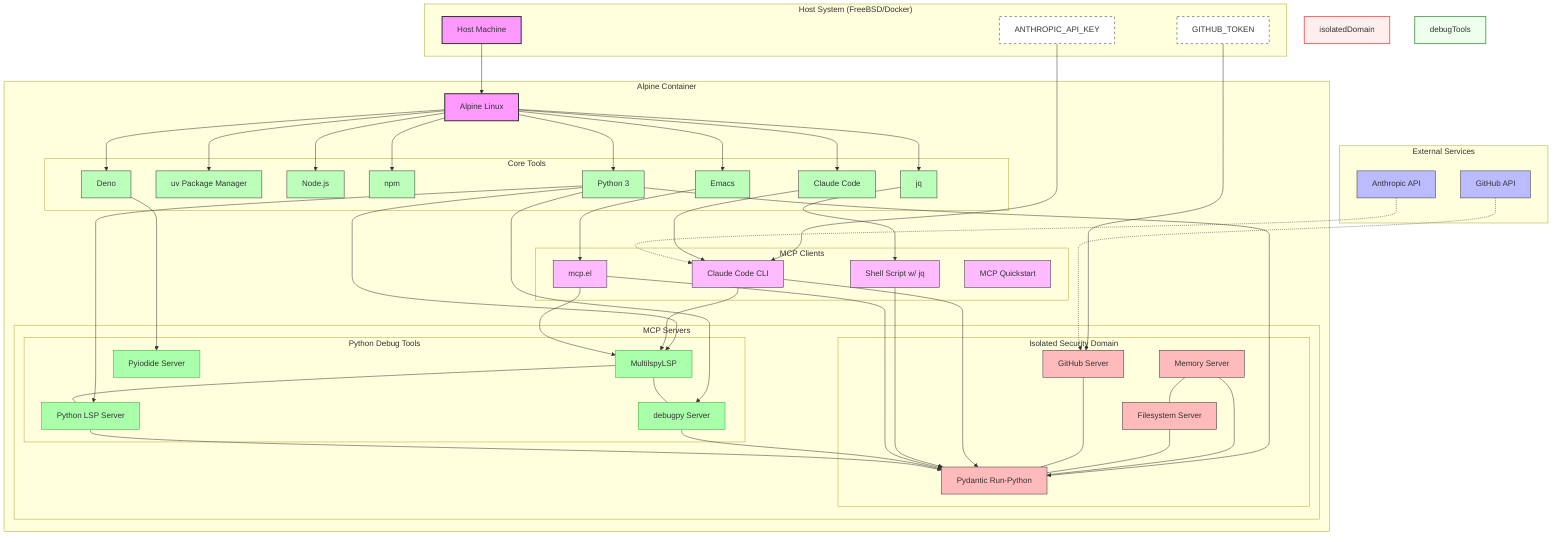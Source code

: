 graph TD
    subgraph "Host System (FreeBSD/Docker)"
        host[Host Machine]
        env_github[GITHUB_TOKEN]
        env_anthropic[ANTHROPIC_API_KEY]
    end
    
    subgraph "Alpine Container"
        alpine[Alpine Linux]
        
        subgraph "Core Tools"
            python[Python 3]
            uv[uv Package Manager]
            node[Node.js]
            npm[npm]
            deno[Deno]
            emacs[Emacs]
            claude_code[Claude Code]
            jq[jq]
        end
        
        subgraph "MCP Clients" 
            claude_cli[Claude Code CLI]
            shell_script[Shell Script w/ jq]
            emacs_mcp[mcp.el]
            quickstart[MCP Quickstart]
        end
        
        subgraph "MCP Servers"
            subgraph "Isolated Security Domain"
                style isolatedDomain fill:#fee,stroke:#f66,stroke-width:2px
                memory[Memory Server]
                filesystem[Filesystem Server]
                run_python[Pydantic Run-Python]
                github[GitHub Server]
            end
            
            subgraph "Python Debug Tools"
                style debugTools fill:#efe,stroke:#6a6,stroke-width:2px
                multilspy[MultilspyLSP]
                python_lsp[Python LSP Server]
                pyiodide[Pyiodide Server]
                debugpy[debugpy Server]
            end
        end
    end
    
    subgraph "External Services"
        anthropic_api[Anthropic API]
        github_api[GitHub API]
    end
    
    %% Connections
    host --> alpine
    env_github --> github
    env_anthropic --> claude_cli
    
    alpine --> python
    alpine --> uv
    alpine --> node
    alpine --> npm
    alpine --> deno
    alpine --> emacs
    alpine --> claude_code
    alpine --> jq
    
    python --> run_python
    python --> multilspy
    python --> python_lsp
    deno --> pyiodide
    python --> debugpy
    
    %% Client connections
    claude_code --> claude_cli
    jq --> shell_script
    emacs --> emacs_mcp
    
    %% MCP server relationships  
    memory --- filesystem
    memory --- run_python
    filesystem --- run_python
    github --- run_python
    
    multilspy --- python_lsp
    multilspy --- debugpy
    
    %% External connections
    github_api -.-> github
    anthropic_api -.-> claude_cli
    
    %% Principle of least access
    claude_cli --> run_python
    claude_cli --> multilspy
    shell_script --> run_python
    emacs_mcp --> multilspy
    emacs_mcp --> run_python
    
    %% Debugging flow
    debugpy --> run_python
    python_lsp --> run_python
    
    classDef container fill:#f9f,stroke:#333,stroke-width:2px;
    classDef service fill:#bbf,stroke:#333,stroke-width:1px;
    classDef tool fill:#bfb,stroke:#333,stroke-width:1px;
    classDef client fill:#fbf,stroke:#333,stroke-width:1px;
    classDef server fill:#fbb,stroke:#333,stroke-width:1px;
    classDef debug fill:#afa,stroke:#3a3,stroke-width:1px;
    classDef env fill:#fff,stroke:#333,stroke-dasharray: 5 5;
    
    class host,alpine container;
    class python,uv,node,npm,deno,emacs,claude_code,jq tool;
    class claude_cli,shell_script,emacs_mcp,quickstart client;
    class memory,filesystem,github,run_python,multilspy,python_lsp,pyiodide,debugpy server;
    class multilspy,python_lsp,pyiodide,debugpy debug;
    class anthropic_api,github_api service;
    class env_github,env_anthropic env;